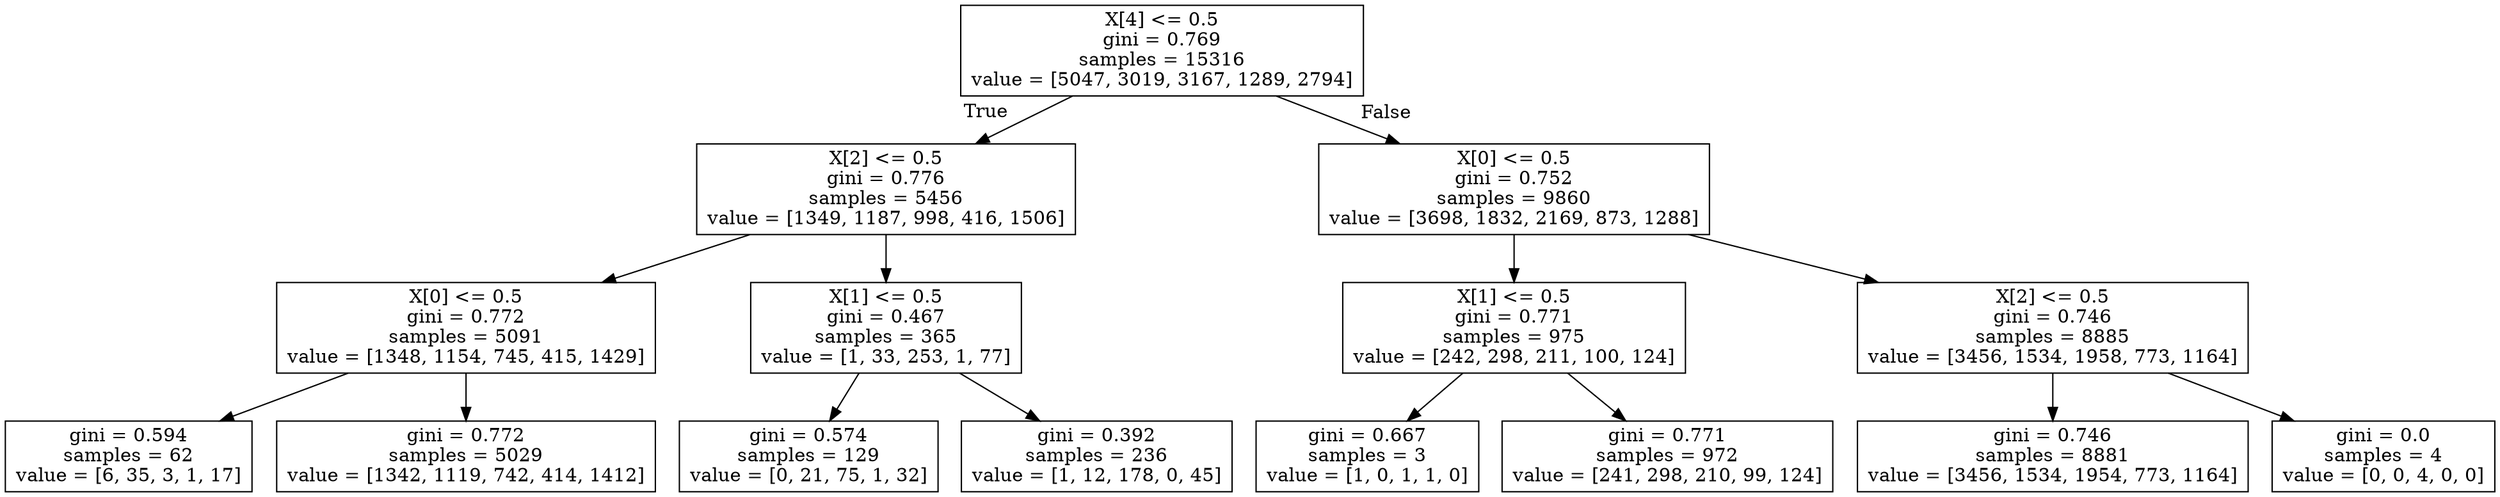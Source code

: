 digraph Tree {
node [shape=box] ;
0 [label="X[4] <= 0.5\ngini = 0.769\nsamples = 15316\nvalue = [5047, 3019, 3167, 1289, 2794]"] ;
1 [label="X[2] <= 0.5\ngini = 0.776\nsamples = 5456\nvalue = [1349, 1187, 998, 416, 1506]"] ;
0 -> 1 [labeldistance=2.5, labelangle=45, headlabel="True"] ;
2 [label="X[0] <= 0.5\ngini = 0.772\nsamples = 5091\nvalue = [1348, 1154, 745, 415, 1429]"] ;
1 -> 2 ;
3 [label="gini = 0.594\nsamples = 62\nvalue = [6, 35, 3, 1, 17]"] ;
2 -> 3 ;
4 [label="gini = 0.772\nsamples = 5029\nvalue = [1342, 1119, 742, 414, 1412]"] ;
2 -> 4 ;
5 [label="X[1] <= 0.5\ngini = 0.467\nsamples = 365\nvalue = [1, 33, 253, 1, 77]"] ;
1 -> 5 ;
6 [label="gini = 0.574\nsamples = 129\nvalue = [0, 21, 75, 1, 32]"] ;
5 -> 6 ;
7 [label="gini = 0.392\nsamples = 236\nvalue = [1, 12, 178, 0, 45]"] ;
5 -> 7 ;
8 [label="X[0] <= 0.5\ngini = 0.752\nsamples = 9860\nvalue = [3698, 1832, 2169, 873, 1288]"] ;
0 -> 8 [labeldistance=2.5, labelangle=-45, headlabel="False"] ;
9 [label="X[1] <= 0.5\ngini = 0.771\nsamples = 975\nvalue = [242, 298, 211, 100, 124]"] ;
8 -> 9 ;
10 [label="gini = 0.667\nsamples = 3\nvalue = [1, 0, 1, 1, 0]"] ;
9 -> 10 ;
11 [label="gini = 0.771\nsamples = 972\nvalue = [241, 298, 210, 99, 124]"] ;
9 -> 11 ;
12 [label="X[2] <= 0.5\ngini = 0.746\nsamples = 8885\nvalue = [3456, 1534, 1958, 773, 1164]"] ;
8 -> 12 ;
13 [label="gini = 0.746\nsamples = 8881\nvalue = [3456, 1534, 1954, 773, 1164]"] ;
12 -> 13 ;
14 [label="gini = 0.0\nsamples = 4\nvalue = [0, 0, 4, 0, 0]"] ;
12 -> 14 ;
}